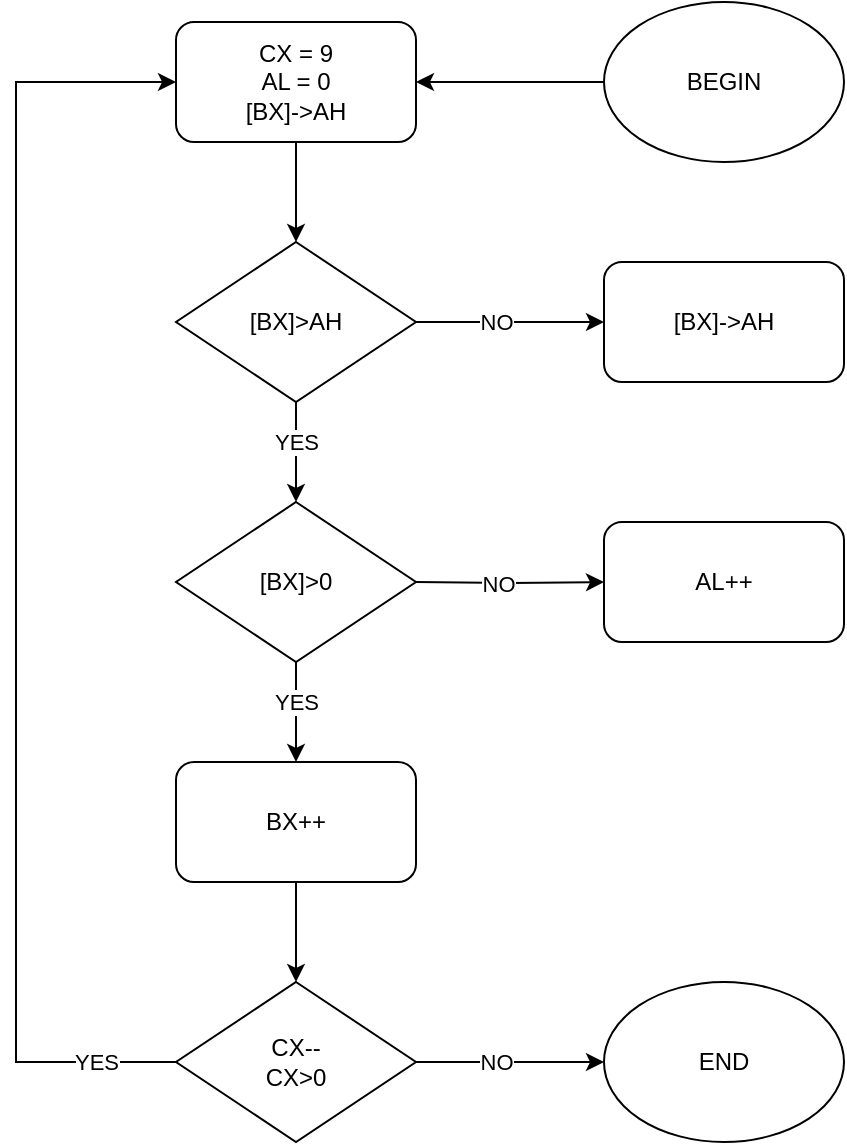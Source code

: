 <mxfile version="14.6.5" type="github">
  <diagram id="qqG9j6FwNmFoKki0PLFL" name="Page-1">
    <mxGraphModel dx="1376" dy="725" grid="1" gridSize="10" guides="1" tooltips="1" connect="1" arrows="1" fold="1" page="1" pageScale="1" pageWidth="827" pageHeight="1169" math="0" shadow="0">
      <root>
        <mxCell id="0" />
        <mxCell id="1" parent="0" />
        <mxCell id="udIg1oCXgyVEJlO1_kRL-4" value="" style="edgeStyle=orthogonalEdgeStyle;rounded=0;orthogonalLoop=1;jettySize=auto;html=1;" edge="1" parent="1" source="udIg1oCXgyVEJlO1_kRL-1" target="udIg1oCXgyVEJlO1_kRL-3">
          <mxGeometry relative="1" as="geometry" />
        </mxCell>
        <mxCell id="udIg1oCXgyVEJlO1_kRL-1" value="CX = 9&lt;br&gt;AL = 0&lt;br&gt;[BX]-&amp;gt;AH" style="rounded=1;whiteSpace=wrap;html=1;" vertex="1" parent="1">
          <mxGeometry x="200" y="50" width="120" height="60" as="geometry" />
        </mxCell>
        <mxCell id="udIg1oCXgyVEJlO1_kRL-2" value="[BX]-&amp;gt;AH" style="rounded=1;whiteSpace=wrap;html=1;" vertex="1" parent="1">
          <mxGeometry x="414" y="170" width="120" height="60" as="geometry" />
        </mxCell>
        <mxCell id="udIg1oCXgyVEJlO1_kRL-5" value="" style="edgeStyle=orthogonalEdgeStyle;rounded=0;orthogonalLoop=1;jettySize=auto;html=1;" edge="1" parent="1" source="udIg1oCXgyVEJlO1_kRL-3" target="udIg1oCXgyVEJlO1_kRL-2">
          <mxGeometry relative="1" as="geometry" />
        </mxCell>
        <mxCell id="udIg1oCXgyVEJlO1_kRL-6" value="NO" style="edgeLabel;html=1;align=center;verticalAlign=middle;resizable=0;points=[];" vertex="1" connectable="0" parent="udIg1oCXgyVEJlO1_kRL-5">
          <mxGeometry x="-0.336" y="-3" relative="1" as="geometry">
            <mxPoint x="9" y="-3" as="offset" />
          </mxGeometry>
        </mxCell>
        <mxCell id="udIg1oCXgyVEJlO1_kRL-8" value="" style="edgeStyle=orthogonalEdgeStyle;rounded=0;orthogonalLoop=1;jettySize=auto;html=1;" edge="1" parent="1" source="udIg1oCXgyVEJlO1_kRL-3" target="udIg1oCXgyVEJlO1_kRL-7">
          <mxGeometry relative="1" as="geometry" />
        </mxCell>
        <mxCell id="udIg1oCXgyVEJlO1_kRL-9" value="YES" style="edgeLabel;html=1;align=center;verticalAlign=middle;resizable=0;points=[];" vertex="1" connectable="0" parent="udIg1oCXgyVEJlO1_kRL-8">
          <mxGeometry x="-0.273" y="2" relative="1" as="geometry">
            <mxPoint x="-2" y="2" as="offset" />
          </mxGeometry>
        </mxCell>
        <mxCell id="udIg1oCXgyVEJlO1_kRL-3" value="[BX]&amp;gt;AH" style="rhombus;whiteSpace=wrap;html=1;" vertex="1" parent="1">
          <mxGeometry x="200" y="160" width="120" height="80" as="geometry" />
        </mxCell>
        <mxCell id="udIg1oCXgyVEJlO1_kRL-11" value="" style="edgeStyle=orthogonalEdgeStyle;rounded=0;orthogonalLoop=1;jettySize=auto;html=1;entryX=0.5;entryY=0;entryDx=0;entryDy=0;" edge="1" parent="1" source="udIg1oCXgyVEJlO1_kRL-7" target="udIg1oCXgyVEJlO1_kRL-15">
          <mxGeometry relative="1" as="geometry">
            <mxPoint x="260" y="420" as="targetPoint" />
          </mxGeometry>
        </mxCell>
        <mxCell id="udIg1oCXgyVEJlO1_kRL-12" value="YES" style="edgeLabel;html=1;align=center;verticalAlign=middle;resizable=0;points=[];" vertex="1" connectable="0" parent="udIg1oCXgyVEJlO1_kRL-11">
          <mxGeometry x="-0.25" y="2" relative="1" as="geometry">
            <mxPoint x="-2" y="1" as="offset" />
          </mxGeometry>
        </mxCell>
        <mxCell id="udIg1oCXgyVEJlO1_kRL-7" value="[BX]&amp;gt;0" style="rhombus;whiteSpace=wrap;html=1;" vertex="1" parent="1">
          <mxGeometry x="200" y="290" width="120" height="80" as="geometry" />
        </mxCell>
        <mxCell id="udIg1oCXgyVEJlO1_kRL-19" style="edgeStyle=orthogonalEdgeStyle;rounded=0;orthogonalLoop=1;jettySize=auto;html=1;entryX=0;entryY=0.5;entryDx=0;entryDy=0;" edge="1" parent="1" source="udIg1oCXgyVEJlO1_kRL-14" target="udIg1oCXgyVEJlO1_kRL-1">
          <mxGeometry relative="1" as="geometry">
            <Array as="points">
              <mxPoint x="120" y="570" />
              <mxPoint x="120" y="80" />
            </Array>
          </mxGeometry>
        </mxCell>
        <mxCell id="udIg1oCXgyVEJlO1_kRL-20" value="YES" style="edgeLabel;html=1;align=center;verticalAlign=middle;resizable=0;points=[];" vertex="1" connectable="0" parent="udIg1oCXgyVEJlO1_kRL-19">
          <mxGeometry x="-0.809" y="-1" relative="1" as="geometry">
            <mxPoint x="22" y="1" as="offset" />
          </mxGeometry>
        </mxCell>
        <mxCell id="udIg1oCXgyVEJlO1_kRL-14" value="CX--&lt;br&gt;CX&amp;gt;0" style="rhombus;whiteSpace=wrap;html=1;" vertex="1" parent="1">
          <mxGeometry x="200" y="530" width="120" height="80" as="geometry" />
        </mxCell>
        <mxCell id="udIg1oCXgyVEJlO1_kRL-16" value="" style="edgeStyle=orthogonalEdgeStyle;rounded=0;orthogonalLoop=1;jettySize=auto;html=1;" edge="1" parent="1" source="udIg1oCXgyVEJlO1_kRL-15" target="udIg1oCXgyVEJlO1_kRL-14">
          <mxGeometry relative="1" as="geometry" />
        </mxCell>
        <mxCell id="udIg1oCXgyVEJlO1_kRL-15" value="BX++" style="rounded=1;whiteSpace=wrap;html=1;" vertex="1" parent="1">
          <mxGeometry x="200" y="420" width="120" height="60" as="geometry" />
        </mxCell>
        <mxCell id="udIg1oCXgyVEJlO1_kRL-21" value="AL++" style="rounded=1;whiteSpace=wrap;html=1;" vertex="1" parent="1">
          <mxGeometry x="414" y="300" width="120" height="60" as="geometry" />
        </mxCell>
        <mxCell id="udIg1oCXgyVEJlO1_kRL-22" value="" style="edgeStyle=orthogonalEdgeStyle;rounded=0;orthogonalLoop=1;jettySize=auto;html=1;" edge="1" parent="1" target="udIg1oCXgyVEJlO1_kRL-21">
          <mxGeometry relative="1" as="geometry">
            <mxPoint x="320" y="330" as="sourcePoint" />
          </mxGeometry>
        </mxCell>
        <mxCell id="udIg1oCXgyVEJlO1_kRL-23" value="NO" style="edgeLabel;html=1;align=center;verticalAlign=middle;resizable=0;points=[];" vertex="1" connectable="0" parent="udIg1oCXgyVEJlO1_kRL-22">
          <mxGeometry x="-0.336" y="-3" relative="1" as="geometry">
            <mxPoint x="9" y="-3" as="offset" />
          </mxGeometry>
        </mxCell>
        <mxCell id="udIg1oCXgyVEJlO1_kRL-25" value="" style="edgeStyle=orthogonalEdgeStyle;rounded=0;orthogonalLoop=1;jettySize=auto;html=1;" edge="1" parent="1">
          <mxGeometry relative="1" as="geometry">
            <mxPoint x="320" y="570" as="sourcePoint" />
            <mxPoint x="414" y="570" as="targetPoint" />
          </mxGeometry>
        </mxCell>
        <mxCell id="udIg1oCXgyVEJlO1_kRL-26" value="NO" style="edgeLabel;html=1;align=center;verticalAlign=middle;resizable=0;points=[];" vertex="1" connectable="0" parent="udIg1oCXgyVEJlO1_kRL-25">
          <mxGeometry x="-0.336" y="-3" relative="1" as="geometry">
            <mxPoint x="9" y="-3" as="offset" />
          </mxGeometry>
        </mxCell>
        <mxCell id="udIg1oCXgyVEJlO1_kRL-27" value="END" style="ellipse;whiteSpace=wrap;html=1;" vertex="1" parent="1">
          <mxGeometry x="414" y="530" width="120" height="80" as="geometry" />
        </mxCell>
        <mxCell id="udIg1oCXgyVEJlO1_kRL-29" value="" style="edgeStyle=orthogonalEdgeStyle;rounded=0;orthogonalLoop=1;jettySize=auto;html=1;" edge="1" parent="1" source="udIg1oCXgyVEJlO1_kRL-28" target="udIg1oCXgyVEJlO1_kRL-1">
          <mxGeometry relative="1" as="geometry" />
        </mxCell>
        <mxCell id="udIg1oCXgyVEJlO1_kRL-28" value="BEGIN" style="ellipse;whiteSpace=wrap;html=1;" vertex="1" parent="1">
          <mxGeometry x="414" y="40" width="120" height="80" as="geometry" />
        </mxCell>
      </root>
    </mxGraphModel>
  </diagram>
</mxfile>
